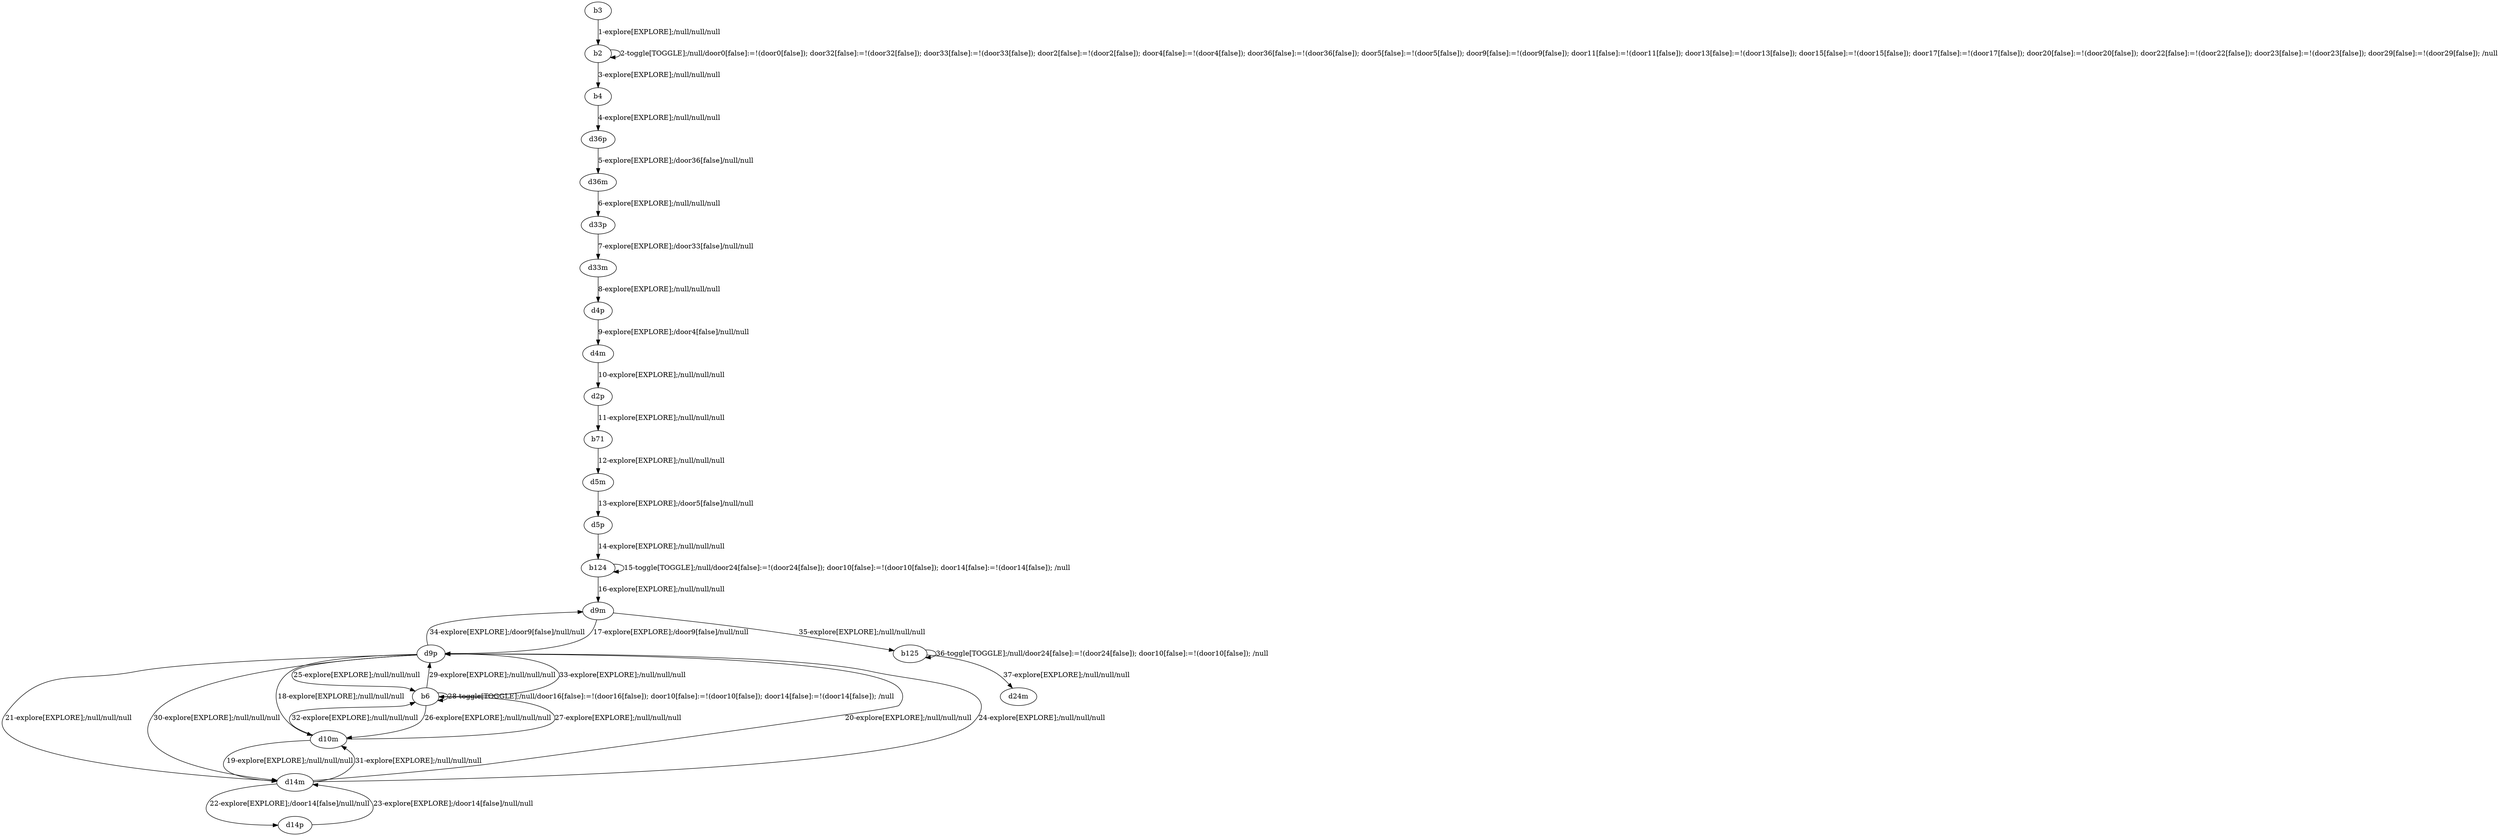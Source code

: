# Total number of goals covered by this test: 1
# d14p --> d14m

digraph g {
"b3" -> "b2" [label = "1-explore[EXPLORE];/null/null/null"];
"b2" -> "b2" [label = "2-toggle[TOGGLE];/null/door0[false]:=!(door0[false]); door32[false]:=!(door32[false]); door33[false]:=!(door33[false]); door2[false]:=!(door2[false]); door4[false]:=!(door4[false]); door36[false]:=!(door36[false]); door5[false]:=!(door5[false]); door9[false]:=!(door9[false]); door11[false]:=!(door11[false]); door13[false]:=!(door13[false]); door15[false]:=!(door15[false]); door17[false]:=!(door17[false]); door20[false]:=!(door20[false]); door22[false]:=!(door22[false]); door23[false]:=!(door23[false]); door29[false]:=!(door29[false]); /null"];
"b2" -> "b4" [label = "3-explore[EXPLORE];/null/null/null"];
"b4" -> "d36p" [label = "4-explore[EXPLORE];/null/null/null"];
"d36p" -> "d36m" [label = "5-explore[EXPLORE];/door36[false]/null/null"];
"d36m" -> "d33p" [label = "6-explore[EXPLORE];/null/null/null"];
"d33p" -> "d33m" [label = "7-explore[EXPLORE];/door33[false]/null/null"];
"d33m" -> "d4p" [label = "8-explore[EXPLORE];/null/null/null"];
"d4p" -> "d4m" [label = "9-explore[EXPLORE];/door4[false]/null/null"];
"d4m" -> "d2p" [label = "10-explore[EXPLORE];/null/null/null"];
"d2p" -> "b71" [label = "11-explore[EXPLORE];/null/null/null"];
"b71" -> "d5m" [label = "12-explore[EXPLORE];/null/null/null"];
"d5m" -> "d5p" [label = "13-explore[EXPLORE];/door5[false]/null/null"];
"d5p" -> "b124" [label = "14-explore[EXPLORE];/null/null/null"];
"b124" -> "b124" [label = "15-toggle[TOGGLE];/null/door24[false]:=!(door24[false]); door10[false]:=!(door10[false]); door14[false]:=!(door14[false]); /null"];
"b124" -> "d9m" [label = "16-explore[EXPLORE];/null/null/null"];
"d9m" -> "d9p" [label = "17-explore[EXPLORE];/door9[false]/null/null"];
"d9p" -> "d10m" [label = "18-explore[EXPLORE];/null/null/null"];
"d10m" -> "d14m" [label = "19-explore[EXPLORE];/null/null/null"];
"d14m" -> "d9p" [label = "20-explore[EXPLORE];/null/null/null"];
"d9p" -> "d14m" [label = "21-explore[EXPLORE];/null/null/null"];
"d14m" -> "d14p" [label = "22-explore[EXPLORE];/door14[false]/null/null"];
"d14p" -> "d14m" [label = "23-explore[EXPLORE];/door14[false]/null/null"];
"d14m" -> "d9p" [label = "24-explore[EXPLORE];/null/null/null"];
"d9p" -> "b6" [label = "25-explore[EXPLORE];/null/null/null"];
"b6" -> "d10m" [label = "26-explore[EXPLORE];/null/null/null"];
"d10m" -> "b6" [label = "27-explore[EXPLORE];/null/null/null"];
"b6" -> "b6" [label = "28-toggle[TOGGLE];/null/door16[false]:=!(door16[false]); door10[false]:=!(door10[false]); door14[false]:=!(door14[false]); /null"];
"b6" -> "d9p" [label = "29-explore[EXPLORE];/null/null/null"];
"d9p" -> "d14m" [label = "30-explore[EXPLORE];/null/null/null"];
"d14m" -> "d10m" [label = "31-explore[EXPLORE];/null/null/null"];
"d10m" -> "b6" [label = "32-explore[EXPLORE];/null/null/null"];
"b6" -> "d9p" [label = "33-explore[EXPLORE];/null/null/null"];
"d9p" -> "d9m" [label = "34-explore[EXPLORE];/door9[false]/null/null"];
"d9m" -> "b125" [label = "35-explore[EXPLORE];/null/null/null"];
"b125" -> "b125" [label = "36-toggle[TOGGLE];/null/door24[false]:=!(door24[false]); door10[false]:=!(door10[false]); /null"];
"b125" -> "d24m" [label = "37-explore[EXPLORE];/null/null/null"];
}